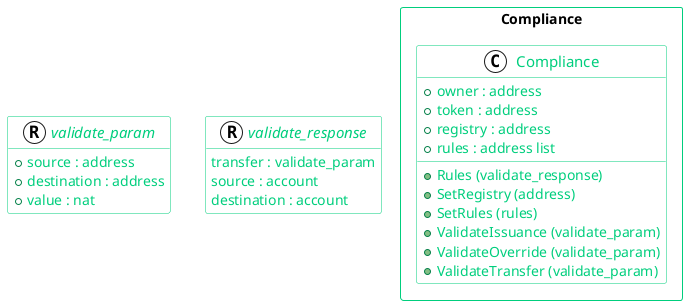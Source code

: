 @startuml
' ##################### Styles #####################
skinparam shadowing false
skinparam package {
  borderColor #00CE7D
  fontColor #00CE7D
}
skinparam interface {
  arrowColor #00CE7D
  backgroundColor #c7f9e6
  borderColor #00CE7D
  fontSize 15
}
skinparam CircledCharacter {
  fontColor #00CE7D
}
skinparam class {
  arrowColor #00CE7D
  headerBackgroundColor #C7F9E6
  backgroundColor white
  borderColor #00CE7D
  fontSize 15
  fontColor #00CE7D
  attributeFontColor #00CE7D
}
skinparam component {
  backgroundColor white
  borderColor white
  arrowColor #00CE7D
  fontColor #00CE7D
  fontSize 14
}
hide empty methods
' ##################################################

interface validate_param << (R,white) >> {
    + source : address
    + destination : address
    + value : nat
}

interface validate_response << (R,white) >> {
    transfer : validate_param
    source : account
    destination : account
}

package Compliance <<Rectangle>> {
	class Compliance << (C,white) >> {
		+ owner : address
		+ token : address
		+ registry : address
		+ rules : address list

        + Rules (validate_response)
        + SetRegistry (address)
        + SetRules (rules)
        + ValidateIssuance (validate_param)
        + ValidateOverride (validate_param)
        + ValidateTransfer (validate_param)
	}
}

@enduml
